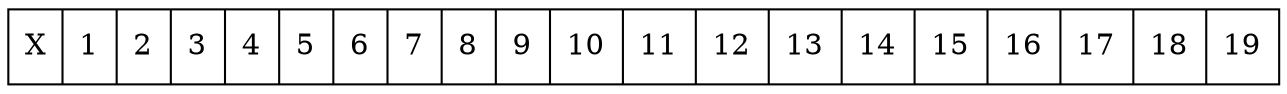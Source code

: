 digraph G {
rankdir=LR;
 node [shape=record];
struct3 [shape=record,label=" 
{X|1|2|3|4|5|6|7|8|9|10|11|12|13|14|15|16|17|18|19
}" 
 ];
}